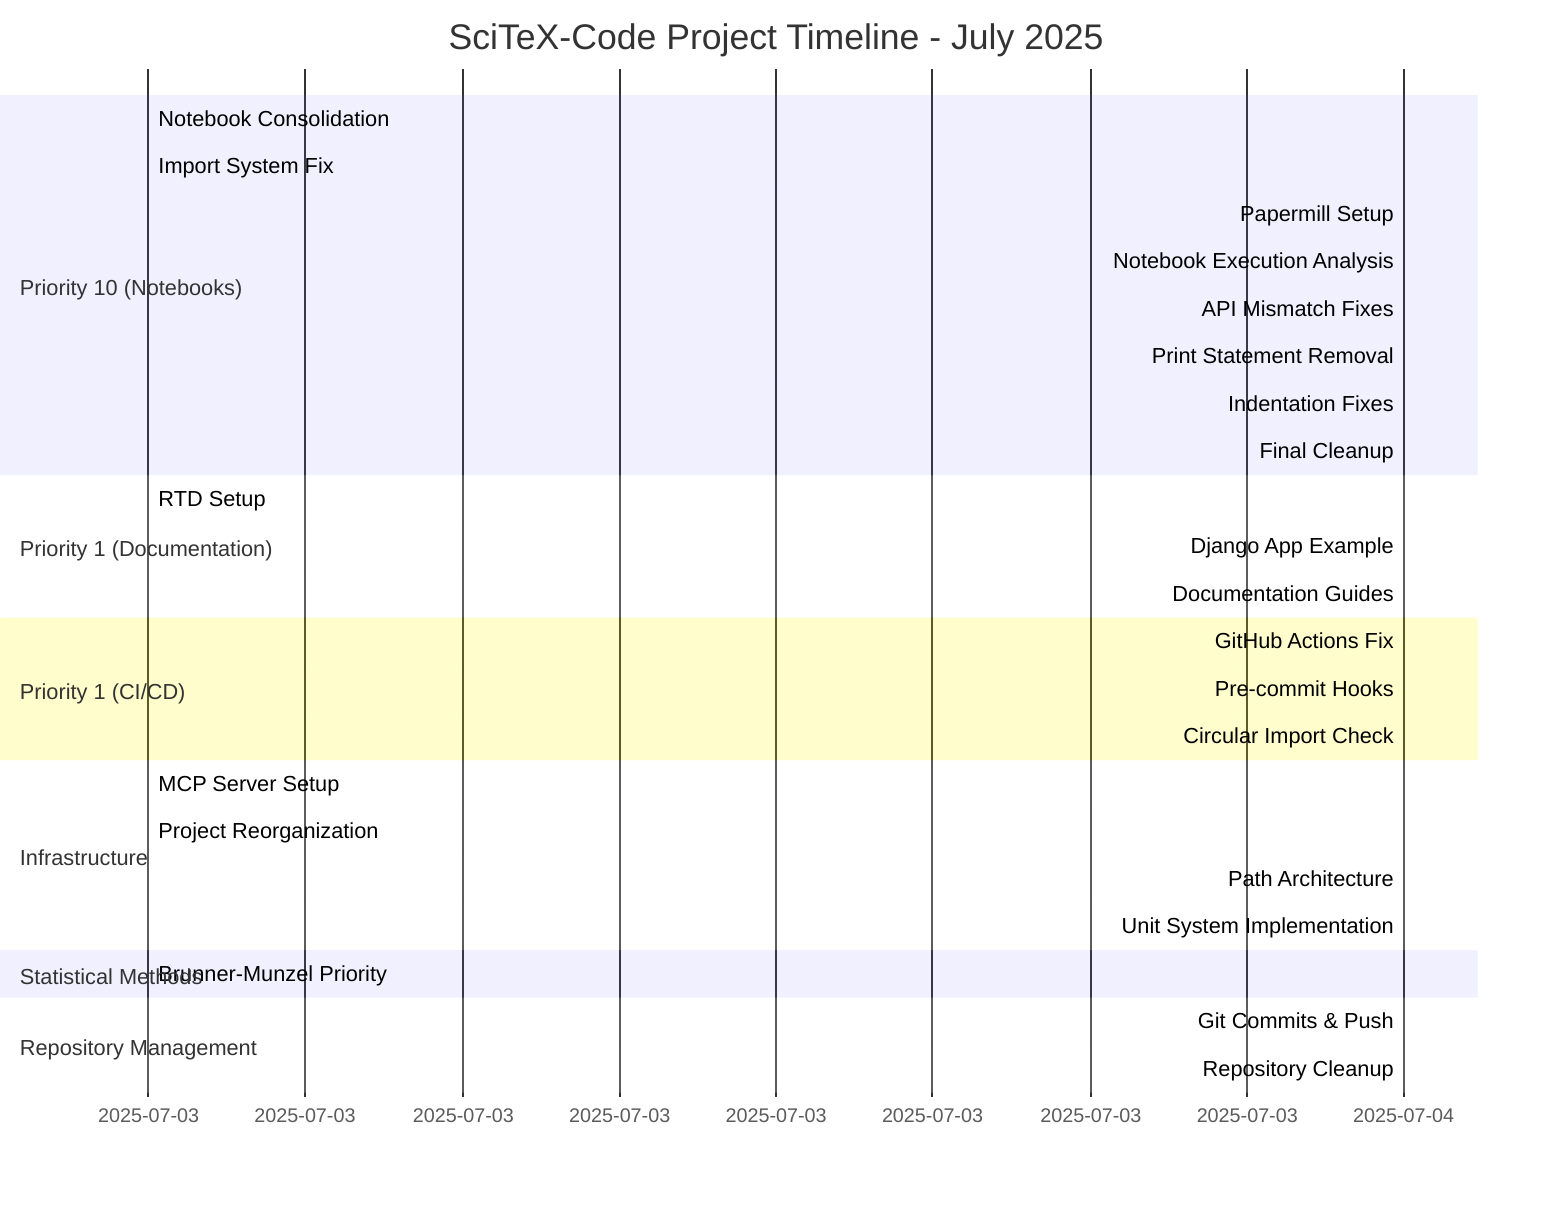 gantt
    dateFormat  YYYY-MM-DD
    title       SciTeX-Code Project Timeline - July 2025
    
    section Priority 10 (Notebooks)
    Notebook Consolidation          :done,    notebook_org,    2025-07-03, 2025-07-03  %% 1d437dda
    Import System Fix               :done,    import_fix,      2025-07-03, 2025-07-03  %% 1d437dda
    Papermill Setup                 :done,    papermill,       2025-07-04, 2025-07-04  %% fe6fa634
    Notebook Execution Analysis     :done,    exec_analysis,   2025-07-04, 2025-07-04  %% 6e59f4a8
    API Mismatch Fixes              :done,    api_fixes,       2025-07-04, 2025-07-04  %% 6e59f4a8
    Print Statement Removal         :done,    print_removal,   2025-07-04, 2025-07-04  %% 9b0a42fc
    Indentation Fixes               :done,    indent_fix,      2025-07-04, 2025-07-04  %% cd929c74
    Final Cleanup                   :done,    cleanup,         2025-07-04, 2025-07-04  %% 9b0a42fc
    
    section Priority 1 (Documentation)
    RTD Setup                       :done,    rtd_setup,       2025-07-03, 2025-07-04  %% 640553ce
    Django App Example              :done,    django_app,      2025-07-04, 2025-07-04  %% 9b0a42fc
    Documentation Guides            :done,    doc_guides,      2025-07-04, 2025-07-04  %% 9b0a42fc
    
    section Priority 1 (CI/CD)
    GitHub Actions Fix              :done,    gh_actions,      2025-07-04, 2025-07-04  %% 6e59f4a8
    Pre-commit Hooks                :done,    precommit,       2025-07-04, 2025-07-04  %% 9b0a42fc
    Circular Import Check           :done,    circular_check,  2025-07-04, 2025-07-04  %% 6e59f4a8
    
    section Infrastructure
    MCP Server Setup                :done,    mcp_setup,       2025-07-03, 2025-07-03  %% 1d437dda
    Project Reorganization          :done,    project_reorg,   2025-07-03, 2025-07-03  %% 1d437dda
    Path Architecture               :done,    path_arch,       2025-07-04, 2025-07-04  %% fe6fa634
    Unit System Implementation      :done,    units_impl,      2025-07-04, 2025-07-04  %% 9b0a42fc
    
    section Statistical Methods
    Brunner-Munzel Priority         :done,    brunner,         2025-07-03, 2025-07-03  %% 1d437dda
    
    section Repository Management
    Git Commits & Push              :done,    git_work,        2025-07-04, 2025-07-04  %% cd929c74
    Repository Cleanup              :done,    repo_cleanup,    2025-07-04, 2025-07-04  %% 9b0a42fc

    %% Commit references:
    %% 72c1cf1 - fix: remove temporary .tmp directory and fix notebook formatting
    %% 1117d56 - chore: clean up examples directory - move temporary files to .old
    %% 0c28a0d - docs: add final comprehensive progress report
    %% efa484d - docs: add final session documentation and reports
    %% 1d0ff58 - docs: final session updates and Django example app
    %% fc3319f - fix: make notebooks papermill-compatible and fix multiple execution issues